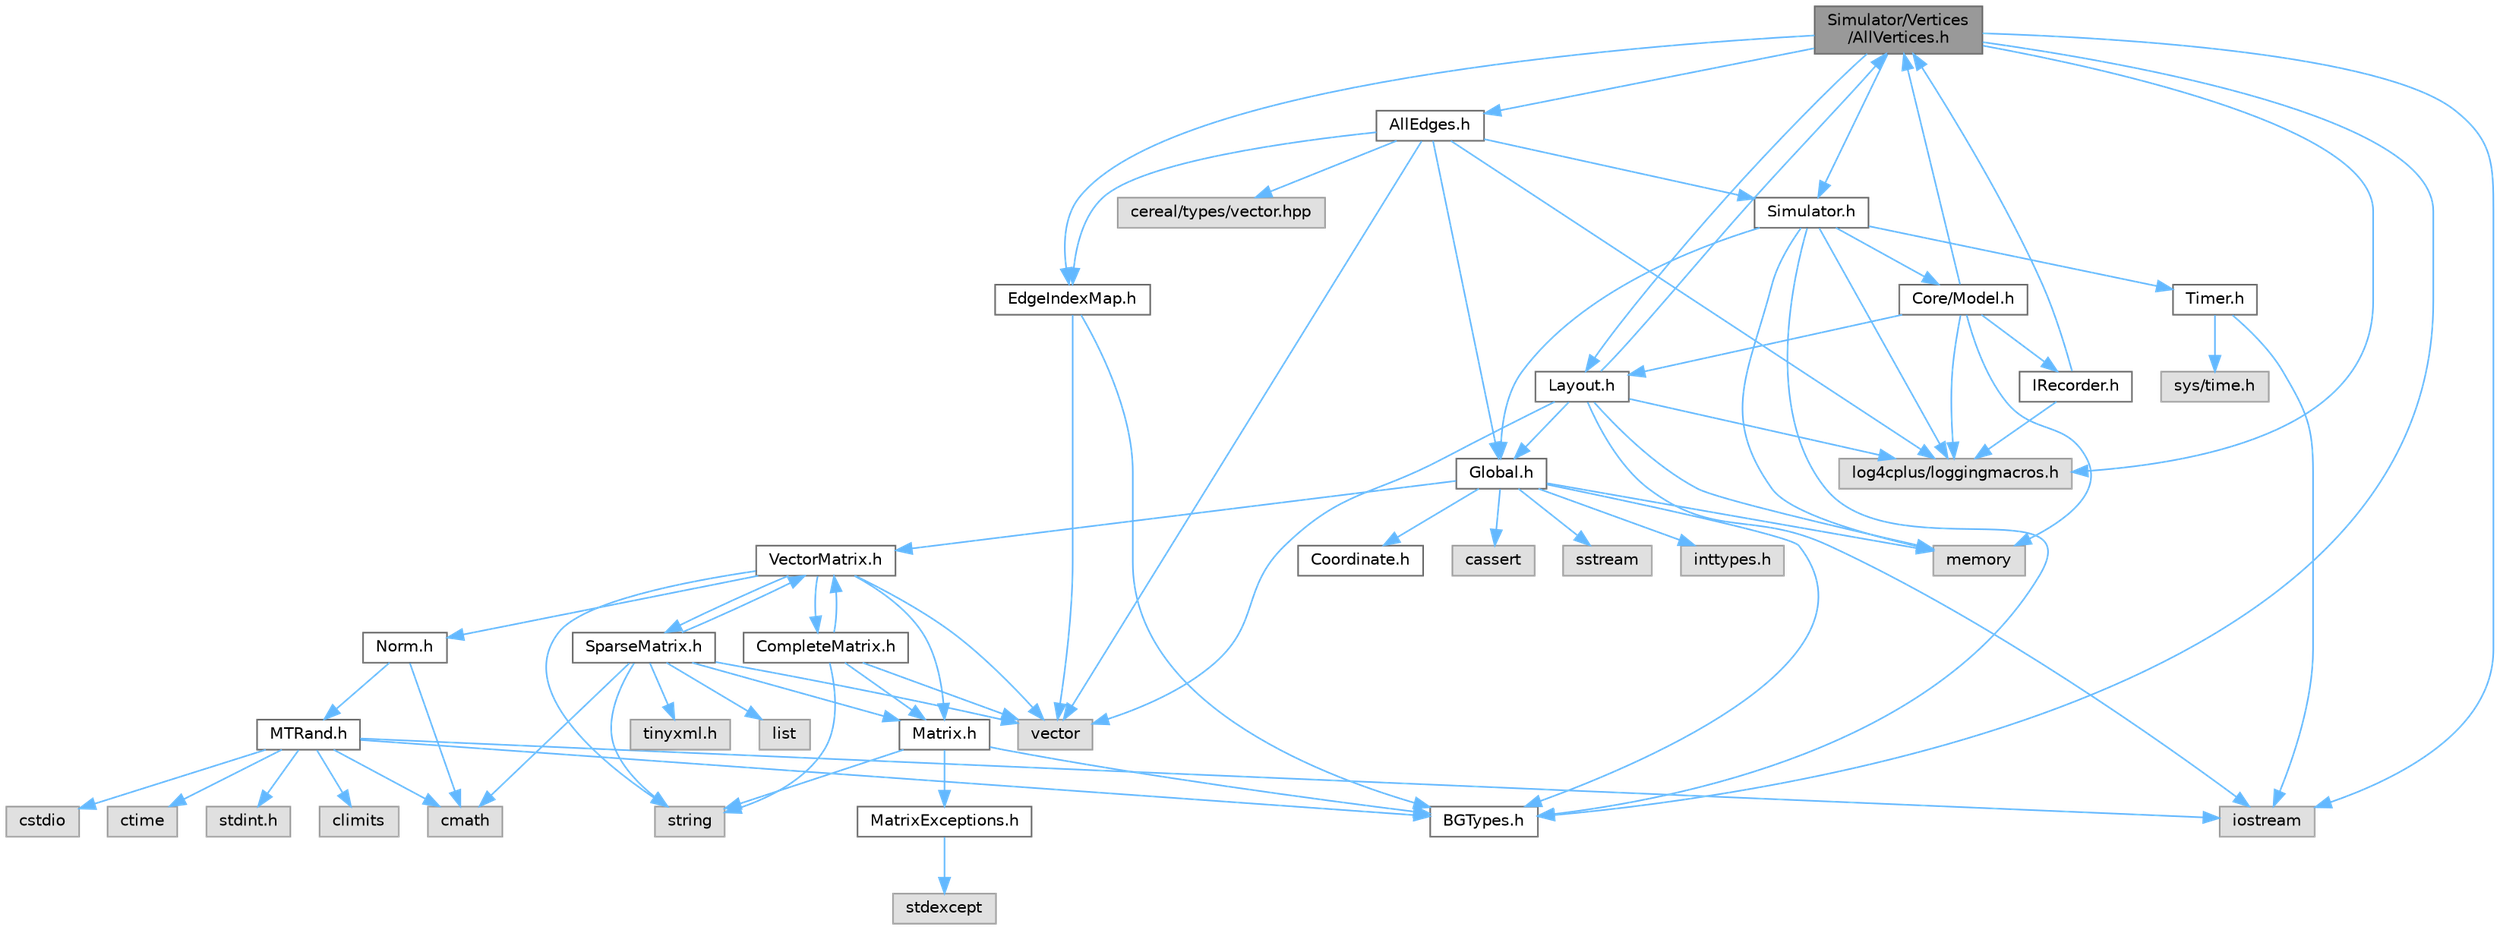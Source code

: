 digraph "Simulator/Vertices/AllVertices.h"
{
 // LATEX_PDF_SIZE
  bgcolor="transparent";
  edge [fontname=Helvetica,fontsize=10,labelfontname=Helvetica,labelfontsize=10];
  node [fontname=Helvetica,fontsize=10,shape=box,height=0.2,width=0.4];
  Node1 [id="Node000001",label="Simulator/Vertices\l/AllVertices.h",height=0.2,width=0.4,color="gray40", fillcolor="grey60", style="filled", fontcolor="black",tooltip="A container of the base class of all vertex data."];
  Node1 -> Node2 [id="edge1_Node000001_Node000002",color="steelblue1",style="solid",tooltip=" "];
  Node2 [id="Node000002",label="AllEdges.h",height=0.2,width=0.4,color="grey40", fillcolor="white", style="filled",URL="$_all_edges_8h.html",tooltip="An interface and top level implementation for edge classes."];
  Node2 -> Node3 [id="edge2_Node000002_Node000003",color="steelblue1",style="solid",tooltip=" "];
  Node3 [id="Node000003",label="EdgeIndexMap.h",height=0.2,width=0.4,color="grey40", fillcolor="white", style="filled",URL="$_edge_index_map_8h.html",tooltip="A structure maintains outgoing and edges list (forward map)."];
  Node3 -> Node4 [id="edge3_Node000003_Node000004",color="steelblue1",style="solid",tooltip=" "];
  Node4 [id="Node000004",label="BGTypes.h",height=0.2,width=0.4,color="grey40", fillcolor="white", style="filled",URL="$_b_g_types_8h.html",tooltip="Used to define uniform data type sizes based for all operating systems. Also used to test the speed o..."];
  Node3 -> Node5 [id="edge4_Node000003_Node000005",color="steelblue1",style="solid",tooltip=" "];
  Node5 [id="Node000005",label="vector",height=0.2,width=0.4,color="grey60", fillcolor="#E0E0E0", style="filled",tooltip=" "];
  Node2 -> Node6 [id="edge5_Node000002_Node000006",color="steelblue1",style="solid",tooltip=" "];
  Node6 [id="Node000006",label="Global.h",height=0.2,width=0.4,color="grey40", fillcolor="white", style="filled",URL="$_global_8h.html",tooltip="Globally available functions/variables and default parameter values."];
  Node6 -> Node7 [id="edge6_Node000006_Node000007",color="steelblue1",style="solid",tooltip=" "];
  Node7 [id="Node000007",label="cassert",height=0.2,width=0.4,color="grey60", fillcolor="#E0E0E0", style="filled",tooltip=" "];
  Node6 -> Node8 [id="edge7_Node000006_Node000008",color="steelblue1",style="solid",tooltip=" "];
  Node8 [id="Node000008",label="memory",height=0.2,width=0.4,color="grey60", fillcolor="#E0E0E0", style="filled",tooltip=" "];
  Node6 -> Node9 [id="edge8_Node000006_Node000009",color="steelblue1",style="solid",tooltip=" "];
  Node9 [id="Node000009",label="sstream",height=0.2,width=0.4,color="grey60", fillcolor="#E0E0E0", style="filled",tooltip=" "];
  Node6 -> Node10 [id="edge9_Node000006_Node000010",color="steelblue1",style="solid",tooltip=" "];
  Node10 [id="Node000010",label="inttypes.h",height=0.2,width=0.4,color="grey60", fillcolor="#E0E0E0", style="filled",tooltip=" "];
  Node6 -> Node4 [id="edge10_Node000006_Node000004",color="steelblue1",style="solid",tooltip=" "];
  Node6 -> Node11 [id="edge11_Node000006_Node000011",color="steelblue1",style="solid",tooltip=" "];
  Node11 [id="Node000011",label="Coordinate.h",height=0.2,width=0.4,color="grey40", fillcolor="white", style="filled",URL="$_coordinate_8h.html",tooltip="A container for 2-dimensional coordinates."];
  Node6 -> Node12 [id="edge12_Node000006_Node000012",color="steelblue1",style="solid",tooltip=" "];
  Node12 [id="Node000012",label="VectorMatrix.h",height=0.2,width=0.4,color="grey40", fillcolor="white", style="filled",URL="$_vector_matrix_8h.html",tooltip="An efficient implementation of a dynamically-allocated 1D array."];
  Node12 -> Node13 [id="edge13_Node000012_Node000013",color="steelblue1",style="solid",tooltip=" "];
  Node13 [id="Node000013",label="CompleteMatrix.h",height=0.2,width=0.4,color="grey40", fillcolor="white", style="filled",URL="$_complete_matrix_8h.html",tooltip="An efficient implementation of a dynamically-allocated 2D array."];
  Node13 -> Node14 [id="edge14_Node000013_Node000014",color="steelblue1",style="solid",tooltip=" "];
  Node14 [id="Node000014",label="Matrix.h",height=0.2,width=0.4,color="grey40", fillcolor="white", style="filled",URL="$_matrix_8h.html",tooltip="Abstract base class for Matrices."];
  Node14 -> Node4 [id="edge15_Node000014_Node000004",color="steelblue1",style="solid",tooltip=" "];
  Node14 -> Node15 [id="edge16_Node000014_Node000015",color="steelblue1",style="solid",tooltip=" "];
  Node15 [id="Node000015",label="MatrixExceptions.h",height=0.2,width=0.4,color="grey40", fillcolor="white", style="filled",URL="$_matrix_exceptions_8h.html",tooltip="Exception class hierarchy for Matrix classes."];
  Node15 -> Node16 [id="edge17_Node000015_Node000016",color="steelblue1",style="solid",tooltip=" "];
  Node16 [id="Node000016",label="stdexcept",height=0.2,width=0.4,color="grey60", fillcolor="#E0E0E0", style="filled",tooltip=" "];
  Node14 -> Node17 [id="edge18_Node000014_Node000017",color="steelblue1",style="solid",tooltip=" "];
  Node17 [id="Node000017",label="string",height=0.2,width=0.4,color="grey60", fillcolor="#E0E0E0", style="filled",tooltip=" "];
  Node13 -> Node12 [id="edge19_Node000013_Node000012",color="steelblue1",style="solid",tooltip=" "];
  Node13 -> Node17 [id="edge20_Node000013_Node000017",color="steelblue1",style="solid",tooltip=" "];
  Node13 -> Node5 [id="edge21_Node000013_Node000005",color="steelblue1",style="solid",tooltip=" "];
  Node12 -> Node14 [id="edge22_Node000012_Node000014",color="steelblue1",style="solid",tooltip=" "];
  Node12 -> Node18 [id="edge23_Node000012_Node000018",color="steelblue1",style="solid",tooltip=" "];
  Node18 [id="Node000018",label="Norm.h",height=0.2,width=0.4,color="grey40", fillcolor="white", style="filled",URL="$_norm_8h.html",tooltip="Normally distributed random numbers."];
  Node18 -> Node19 [id="edge24_Node000018_Node000019",color="steelblue1",style="solid",tooltip=" "];
  Node19 [id="Node000019",label="MTRand.h",height=0.2,width=0.4,color="grey40", fillcolor="white", style="filled",URL="$_m_t_rand_8h.html",tooltip="Mersenne Twister logic from Nvidia."];
  Node19 -> Node4 [id="edge25_Node000019_Node000004",color="steelblue1",style="solid",tooltip=" "];
  Node19 -> Node20 [id="edge26_Node000019_Node000020",color="steelblue1",style="solid",tooltip=" "];
  Node20 [id="Node000020",label="climits",height=0.2,width=0.4,color="grey60", fillcolor="#E0E0E0", style="filled",tooltip=" "];
  Node19 -> Node21 [id="edge27_Node000019_Node000021",color="steelblue1",style="solid",tooltip=" "];
  Node21 [id="Node000021",label="cmath",height=0.2,width=0.4,color="grey60", fillcolor="#E0E0E0", style="filled",tooltip=" "];
  Node19 -> Node22 [id="edge28_Node000019_Node000022",color="steelblue1",style="solid",tooltip=" "];
  Node22 [id="Node000022",label="cstdio",height=0.2,width=0.4,color="grey60", fillcolor="#E0E0E0", style="filled",tooltip=" "];
  Node19 -> Node23 [id="edge29_Node000019_Node000023",color="steelblue1",style="solid",tooltip=" "];
  Node23 [id="Node000023",label="ctime",height=0.2,width=0.4,color="grey60", fillcolor="#E0E0E0", style="filled",tooltip=" "];
  Node19 -> Node24 [id="edge30_Node000019_Node000024",color="steelblue1",style="solid",tooltip=" "];
  Node24 [id="Node000024",label="iostream",height=0.2,width=0.4,color="grey60", fillcolor="#E0E0E0", style="filled",tooltip=" "];
  Node19 -> Node25 [id="edge31_Node000019_Node000025",color="steelblue1",style="solid",tooltip=" "];
  Node25 [id="Node000025",label="stdint.h",height=0.2,width=0.4,color="grey60", fillcolor="#E0E0E0", style="filled",tooltip=" "];
  Node18 -> Node21 [id="edge32_Node000018_Node000021",color="steelblue1",style="solid",tooltip=" "];
  Node12 -> Node26 [id="edge33_Node000012_Node000026",color="steelblue1",style="solid",tooltip=" "];
  Node26 [id="Node000026",label="SparseMatrix.h",height=0.2,width=0.4,color="grey40", fillcolor="white", style="filled",URL="$_sparse_matrix_8h.html",tooltip="An efficient implementation of a dynamically-allocated 2D sparse array."];
  Node26 -> Node14 [id="edge34_Node000026_Node000014",color="steelblue1",style="solid",tooltip=" "];
  Node26 -> Node12 [id="edge35_Node000026_Node000012",color="steelblue1",style="solid",tooltip=" "];
  Node26 -> Node27 [id="edge36_Node000026_Node000027",color="steelblue1",style="solid",tooltip=" "];
  Node27 [id="Node000027",label="tinyxml.h",height=0.2,width=0.4,color="grey60", fillcolor="#E0E0E0", style="filled",tooltip=" "];
  Node26 -> Node21 [id="edge37_Node000026_Node000021",color="steelblue1",style="solid",tooltip=" "];
  Node26 -> Node28 [id="edge38_Node000026_Node000028",color="steelblue1",style="solid",tooltip=" "];
  Node28 [id="Node000028",label="list",height=0.2,width=0.4,color="grey60", fillcolor="#E0E0E0", style="filled",tooltip=" "];
  Node26 -> Node17 [id="edge39_Node000026_Node000017",color="steelblue1",style="solid",tooltip=" "];
  Node26 -> Node5 [id="edge40_Node000026_Node000005",color="steelblue1",style="solid",tooltip=" "];
  Node12 -> Node17 [id="edge41_Node000012_Node000017",color="steelblue1",style="solid",tooltip=" "];
  Node12 -> Node5 [id="edge42_Node000012_Node000005",color="steelblue1",style="solid",tooltip=" "];
  Node2 -> Node29 [id="edge43_Node000002_Node000029",color="steelblue1",style="solid",tooltip=" "];
  Node29 [id="Node000029",label="Simulator.h",height=0.2,width=0.4,color="grey40", fillcolor="white", style="filled",URL="$_simulator_8h.html",tooltip="Platform independent base class for the Brain Grid simulator. Simulator is a singleton class (a class..."];
  Node29 -> Node4 [id="edge44_Node000029_Node000004",color="steelblue1",style="solid",tooltip=" "];
  Node29 -> Node30 [id="edge45_Node000029_Node000030",color="steelblue1",style="solid",tooltip=" "];
  Node30 [id="Node000030",label="Core/Model.h",height=0.2,width=0.4,color="grey40", fillcolor="white", style="filled",URL="$_model_8h.html",tooltip="Implementation of Model for graph-based networks."];
  Node30 -> Node1 [id="edge46_Node000030_Node000001",color="steelblue1",style="solid",tooltip=" "];
  Node30 -> Node31 [id="edge47_Node000030_Node000031",color="steelblue1",style="solid",tooltip=" "];
  Node31 [id="Node000031",label="IRecorder.h",height=0.2,width=0.4,color="grey40", fillcolor="white", style="filled",URL="$_i_recorder_8h.html",tooltip="An interface for recording spikes history."];
  Node31 -> Node1 [id="edge48_Node000031_Node000001",color="steelblue1",style="solid",tooltip=" "];
  Node31 -> Node32 [id="edge49_Node000031_Node000032",color="steelblue1",style="solid",tooltip=" "];
  Node32 [id="Node000032",label="log4cplus/loggingmacros.h",height=0.2,width=0.4,color="grey60", fillcolor="#E0E0E0", style="filled",tooltip=" "];
  Node30 -> Node33 [id="edge50_Node000030_Node000033",color="steelblue1",style="solid",tooltip=" "];
  Node33 [id="Node000033",label="Layout.h",height=0.2,width=0.4,color="grey40", fillcolor="white", style="filled",URL="$_layout_8h.html",tooltip="The Layout class defines the layout of neurons in neural networks."];
  Node33 -> Node1 [id="edge51_Node000033_Node000001",color="steelblue1",style="solid",tooltip=" "];
  Node33 -> Node6 [id="edge52_Node000033_Node000006",color="steelblue1",style="solid",tooltip=" "];
  Node33 -> Node24 [id="edge53_Node000033_Node000024",color="steelblue1",style="solid",tooltip=" "];
  Node33 -> Node32 [id="edge54_Node000033_Node000032",color="steelblue1",style="solid",tooltip=" "];
  Node33 -> Node8 [id="edge55_Node000033_Node000008",color="steelblue1",style="solid",tooltip=" "];
  Node33 -> Node5 [id="edge56_Node000033_Node000005",color="steelblue1",style="solid",tooltip=" "];
  Node30 -> Node32 [id="edge57_Node000030_Node000032",color="steelblue1",style="solid",tooltip=" "];
  Node30 -> Node8 [id="edge58_Node000030_Node000008",color="steelblue1",style="solid",tooltip=" "];
  Node29 -> Node6 [id="edge59_Node000029_Node000006",color="steelblue1",style="solid",tooltip=" "];
  Node29 -> Node32 [id="edge60_Node000029_Node000032",color="steelblue1",style="solid",tooltip=" "];
  Node29 -> Node8 [id="edge61_Node000029_Node000008",color="steelblue1",style="solid",tooltip=" "];
  Node29 -> Node34 [id="edge62_Node000029_Node000034",color="steelblue1",style="solid",tooltip=" "];
  Node34 [id="Node000034",label="Timer.h",height=0.2,width=0.4,color="grey40", fillcolor="white", style="filled",URL="$_timer_8h.html",tooltip="Timer class, from CSS432."];
  Node34 -> Node24 [id="edge63_Node000034_Node000024",color="steelblue1",style="solid",tooltip=" "];
  Node34 -> Node35 [id="edge64_Node000034_Node000035",color="steelblue1",style="solid",tooltip=" "];
  Node35 [id="Node000035",label="sys/time.h",height=0.2,width=0.4,color="grey60", fillcolor="#E0E0E0", style="filled",tooltip=" "];
  Node2 -> Node36 [id="edge65_Node000002_Node000036",color="steelblue1",style="solid",tooltip=" "];
  Node36 [id="Node000036",label="cereal/types/vector.hpp",height=0.2,width=0.4,color="grey60", fillcolor="#E0E0E0", style="filled",tooltip=" "];
  Node2 -> Node32 [id="edge66_Node000002_Node000032",color="steelblue1",style="solid",tooltip=" "];
  Node2 -> Node5 [id="edge67_Node000002_Node000005",color="steelblue1",style="solid",tooltip=" "];
  Node1 -> Node4 [id="edge68_Node000001_Node000004",color="steelblue1",style="solid",tooltip=" "];
  Node1 -> Node3 [id="edge69_Node000001_Node000003",color="steelblue1",style="solid",tooltip=" "];
  Node1 -> Node33 [id="edge70_Node000001_Node000033",color="steelblue1",style="solid",tooltip=" "];
  Node1 -> Node29 [id="edge71_Node000001_Node000029",color="steelblue1",style="solid",tooltip=" "];
  Node1 -> Node24 [id="edge72_Node000001_Node000024",color="steelblue1",style="solid",tooltip=" "];
  Node1 -> Node32 [id="edge73_Node000001_Node000032",color="steelblue1",style="solid",tooltip=" "];
}
